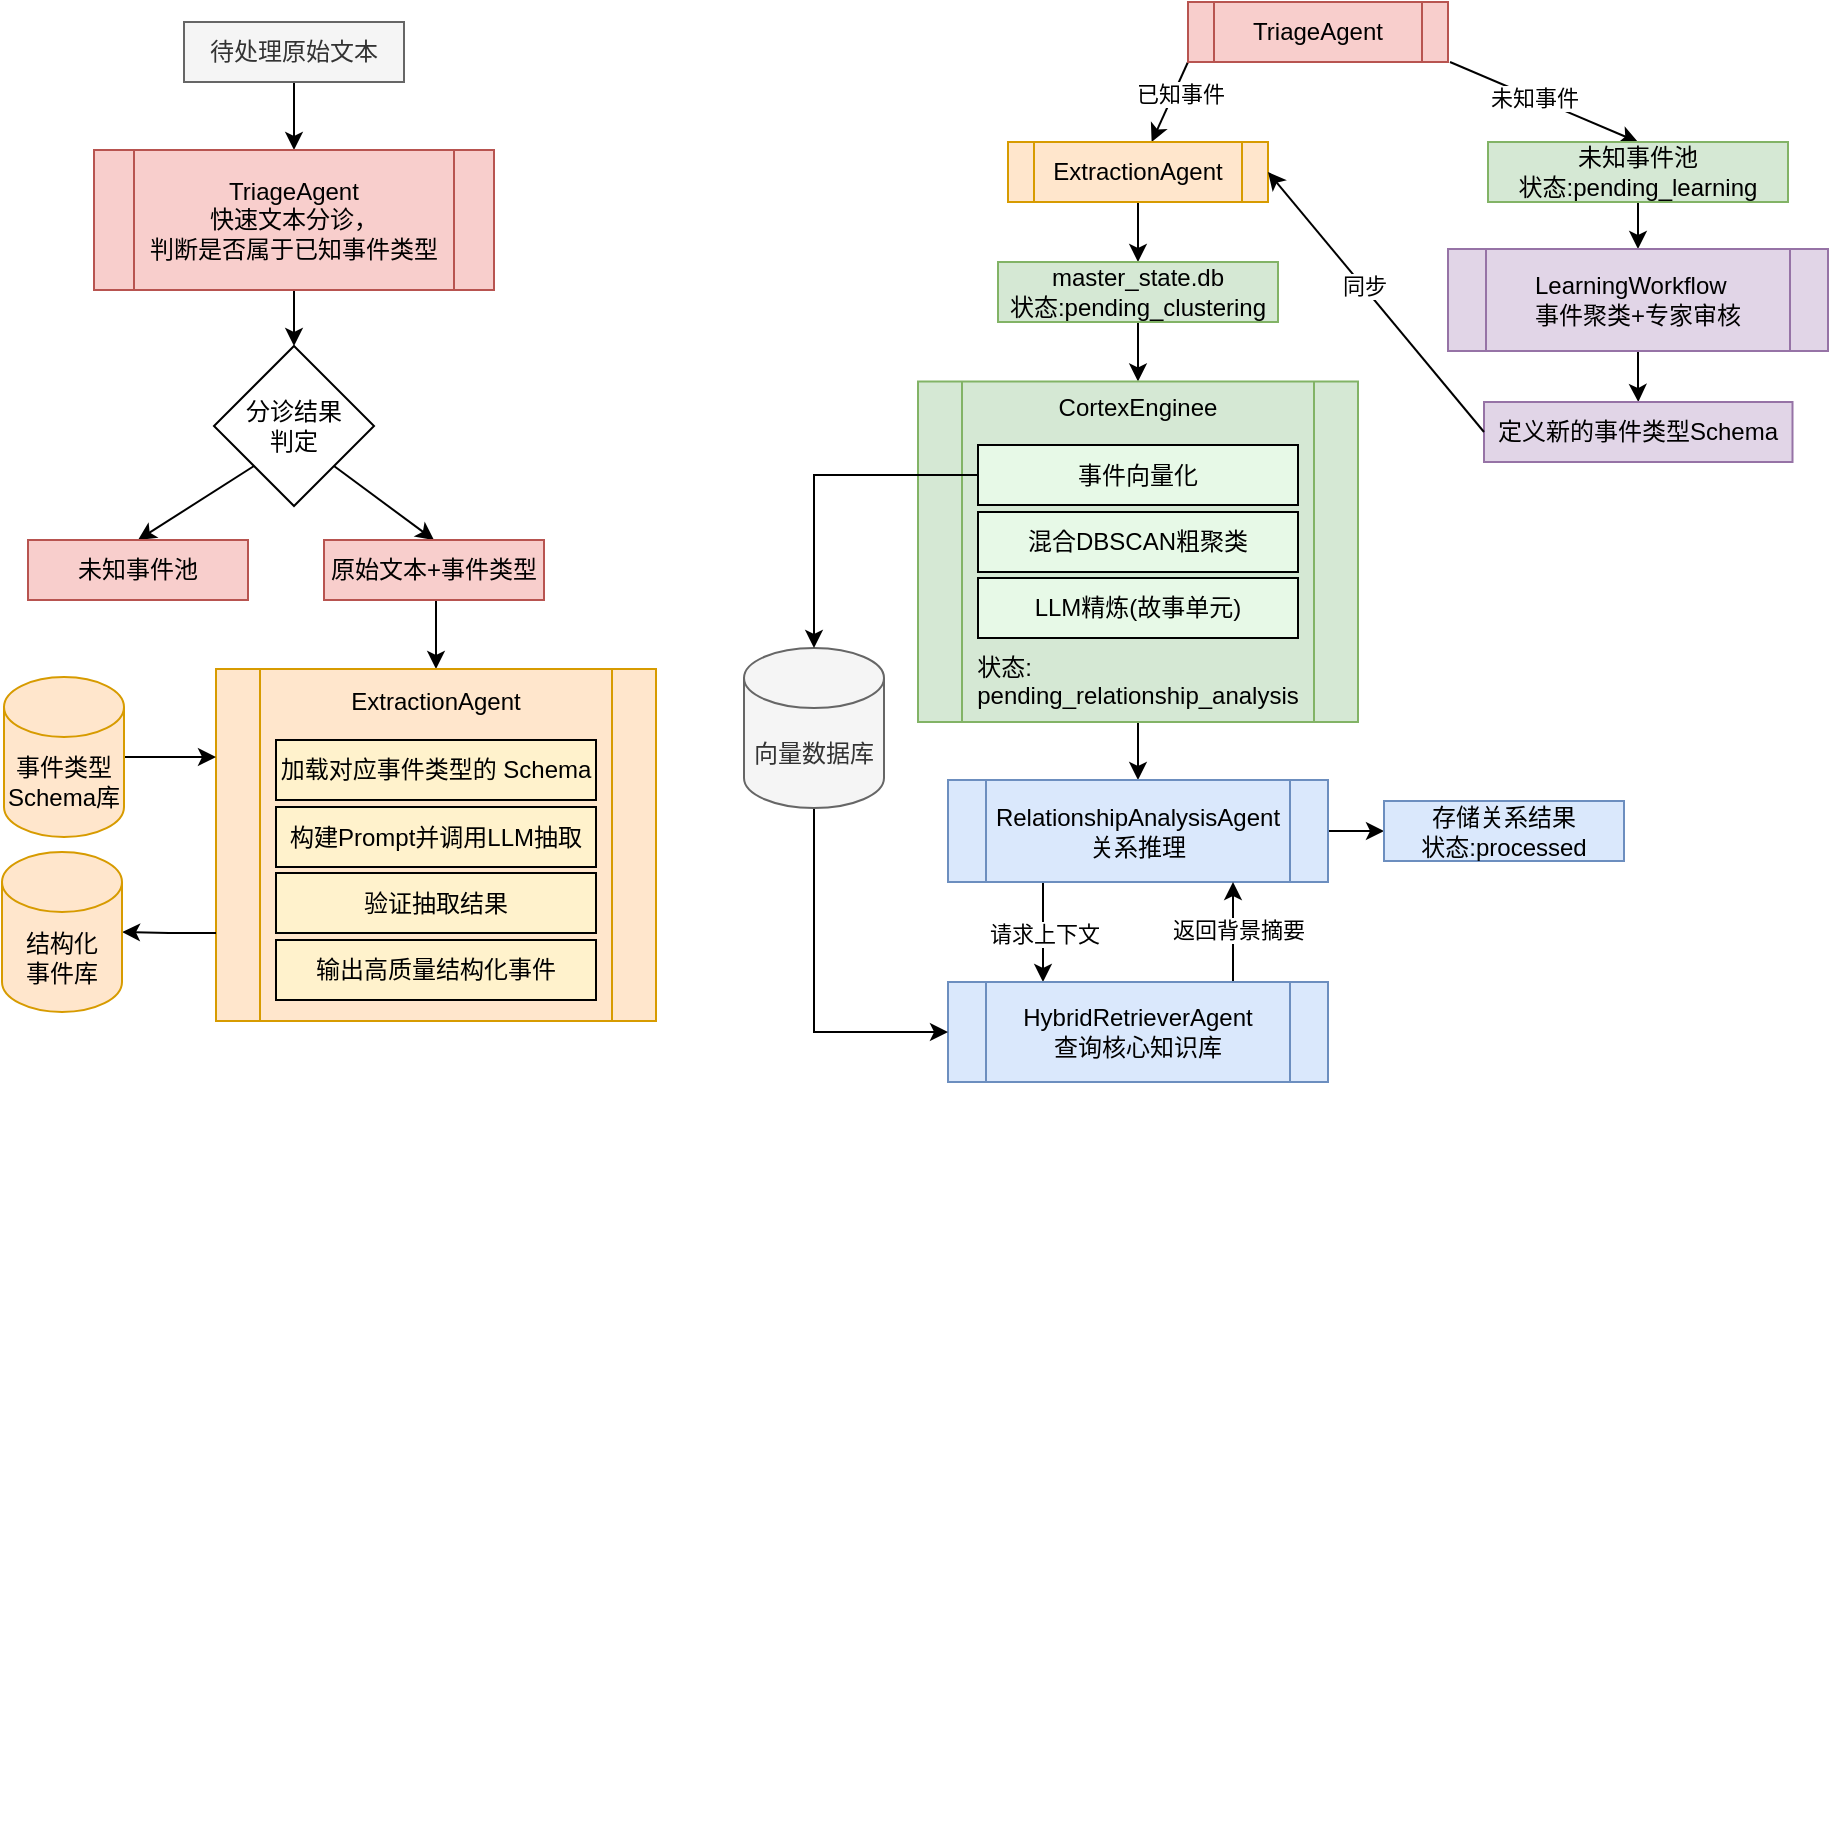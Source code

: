 <mxfile version="27.0.9">
  <diagram name="第 1 页" id="BjsocZMiWmZcgxLhUpYA">
    <mxGraphModel dx="1113" dy="779" grid="1" gridSize="10" guides="1" tooltips="1" connect="1" arrows="1" fold="1" page="1" pageScale="1" pageWidth="1169" pageHeight="827" math="0" shadow="0">
      <root>
        <mxCell id="0" />
        <mxCell id="1" parent="0" />
        <mxCell id="KyE-rH_2OmcD8lsqL2EU-29" value="" style="group" vertex="1" connectable="0" parent="1">
          <mxGeometry x="9" y="20" width="468" height="898.71" as="geometry" />
        </mxCell>
        <mxCell id="KyE-rH_2OmcD8lsqL2EU-7" style="edgeStyle=orthogonalEdgeStyle;rounded=0;orthogonalLoop=1;jettySize=auto;html=1;exitX=0.5;exitY=1;exitDx=0;exitDy=0;" edge="1" parent="KyE-rH_2OmcD8lsqL2EU-29" source="KyE-rH_2OmcD8lsqL2EU-3" target="KyE-rH_2OmcD8lsqL2EU-5">
          <mxGeometry relative="1" as="geometry" />
        </mxCell>
        <mxCell id="KyE-rH_2OmcD8lsqL2EU-3" value="&lt;span style=&quot;text-align: left;&quot;&gt;待处理原始文本&lt;/span&gt;" style="rounded=0;whiteSpace=wrap;html=1;fillColor=#f5f5f5;fontColor=#333333;strokeColor=#666666;" vertex="1" parent="KyE-rH_2OmcD8lsqL2EU-29">
          <mxGeometry x="91" width="110" height="30" as="geometry" />
        </mxCell>
        <mxCell id="KyE-rH_2OmcD8lsqL2EU-8" style="edgeStyle=orthogonalEdgeStyle;rounded=0;orthogonalLoop=1;jettySize=auto;html=1;exitX=0.5;exitY=1;exitDx=0;exitDy=0;entryX=0.5;entryY=0;entryDx=0;entryDy=0;" edge="1" parent="KyE-rH_2OmcD8lsqL2EU-29" source="KyE-rH_2OmcD8lsqL2EU-5" target="KyE-rH_2OmcD8lsqL2EU-6">
          <mxGeometry relative="1" as="geometry" />
        </mxCell>
        <mxCell id="KyE-rH_2OmcD8lsqL2EU-5" value="&lt;span style=&quot;text-align: left;&quot;&gt;TriageAgent&lt;/span&gt;&lt;div&gt;&lt;span style=&quot;text-align: left;&quot;&gt;快速文本分诊，&lt;/span&gt;&lt;/div&gt;&lt;div&gt;&lt;span style=&quot;text-align: left;&quot;&gt;判断是否属于已知事件类型&lt;/span&gt;&lt;/div&gt;" style="shape=process;whiteSpace=wrap;html=1;backgroundOutline=1;fillColor=#f8cecc;strokeColor=#b85450;" vertex="1" parent="KyE-rH_2OmcD8lsqL2EU-29">
          <mxGeometry x="46" y="64" width="200" height="70" as="geometry" />
        </mxCell>
        <mxCell id="KyE-rH_2OmcD8lsqL2EU-12" style="rounded=0;orthogonalLoop=1;jettySize=auto;html=1;exitX=0;exitY=1;exitDx=0;exitDy=0;entryX=0.5;entryY=0;entryDx=0;entryDy=0;" edge="1" parent="KyE-rH_2OmcD8lsqL2EU-29" source="KyE-rH_2OmcD8lsqL2EU-6" target="KyE-rH_2OmcD8lsqL2EU-11">
          <mxGeometry relative="1" as="geometry" />
        </mxCell>
        <mxCell id="KyE-rH_2OmcD8lsqL2EU-14" style="rounded=0;orthogonalLoop=1;jettySize=auto;html=1;exitX=1;exitY=1;exitDx=0;exitDy=0;entryX=0.5;entryY=0;entryDx=0;entryDy=0;" edge="1" parent="KyE-rH_2OmcD8lsqL2EU-29" source="KyE-rH_2OmcD8lsqL2EU-6" target="KyE-rH_2OmcD8lsqL2EU-13">
          <mxGeometry relative="1" as="geometry" />
        </mxCell>
        <mxCell id="KyE-rH_2OmcD8lsqL2EU-6" value="分诊结果&lt;div&gt;判定&lt;/div&gt;" style="rhombus;whiteSpace=wrap;html=1;" vertex="1" parent="KyE-rH_2OmcD8lsqL2EU-29">
          <mxGeometry x="106" y="162" width="80" height="80" as="geometry" />
        </mxCell>
        <mxCell id="KyE-rH_2OmcD8lsqL2EU-11" value="&lt;span style=&quot;text-align: left;&quot;&gt;未知事件池&lt;/span&gt;" style="rounded=0;whiteSpace=wrap;html=1;fillColor=#f8cecc;strokeColor=#b85450;" vertex="1" parent="KyE-rH_2OmcD8lsqL2EU-29">
          <mxGeometry x="13" y="259" width="110" height="30" as="geometry" />
        </mxCell>
        <mxCell id="KyE-rH_2OmcD8lsqL2EU-26" style="edgeStyle=orthogonalEdgeStyle;rounded=0;orthogonalLoop=1;jettySize=auto;html=1;exitX=0.5;exitY=1;exitDx=0;exitDy=0;entryX=0.5;entryY=0;entryDx=0;entryDy=0;" edge="1" parent="KyE-rH_2OmcD8lsqL2EU-29" source="KyE-rH_2OmcD8lsqL2EU-13" target="KyE-rH_2OmcD8lsqL2EU-15">
          <mxGeometry relative="1" as="geometry" />
        </mxCell>
        <mxCell id="KyE-rH_2OmcD8lsqL2EU-13" value="&lt;div style=&quot;text-align: left;&quot;&gt;&lt;span style=&quot;background-color: transparent; color: light-dark(rgb(0, 0, 0), rgb(255, 255, 255));&quot;&gt;原始文本+事件类型&lt;/span&gt;&lt;/div&gt;" style="rounded=0;whiteSpace=wrap;html=1;fillColor=#f8cecc;strokeColor=#b85450;" vertex="1" parent="KyE-rH_2OmcD8lsqL2EU-29">
          <mxGeometry x="161" y="259" width="110" height="30" as="geometry" />
        </mxCell>
        <mxCell id="KyE-rH_2OmcD8lsqL2EU-15" value="&lt;span style=&quot;text-align: left;&quot;&gt;ExtractionAgent&lt;/span&gt;&lt;div&gt;&lt;span style=&quot;text-align: left;&quot;&gt;&lt;br&gt;&lt;/span&gt;&lt;/div&gt;&lt;div&gt;&lt;span style=&quot;text-align: left;&quot;&gt;&lt;br&gt;&lt;/span&gt;&lt;/div&gt;&lt;div&gt;&lt;span style=&quot;text-align: left;&quot;&gt;&lt;br&gt;&lt;/span&gt;&lt;/div&gt;&lt;div&gt;&lt;span style=&quot;text-align: left;&quot;&gt;&lt;br&gt;&lt;/span&gt;&lt;/div&gt;&lt;div&gt;&lt;span style=&quot;text-align: left;&quot;&gt;&lt;br&gt;&lt;/span&gt;&lt;/div&gt;&lt;div&gt;&lt;span style=&quot;text-align: left;&quot;&gt;&lt;br&gt;&lt;/span&gt;&lt;/div&gt;&lt;div&gt;&lt;span style=&quot;text-align: left;&quot;&gt;&lt;br&gt;&lt;/span&gt;&lt;/div&gt;&lt;div&gt;&lt;span style=&quot;text-align: left;&quot;&gt;&lt;br&gt;&lt;/span&gt;&lt;/div&gt;&lt;div&gt;&lt;span style=&quot;text-align: left;&quot;&gt;&lt;br&gt;&lt;/span&gt;&lt;/div&gt;&lt;div&gt;&lt;span style=&quot;text-align: left;&quot;&gt;&lt;br&gt;&lt;/span&gt;&lt;/div&gt;" style="shape=process;whiteSpace=wrap;html=1;backgroundOutline=1;fillColor=#ffe6cc;strokeColor=#d79b00;" vertex="1" parent="KyE-rH_2OmcD8lsqL2EU-29">
          <mxGeometry x="107" y="323.5" width="220" height="176" as="geometry" />
        </mxCell>
        <mxCell id="KyE-rH_2OmcD8lsqL2EU-18" style="edgeStyle=orthogonalEdgeStyle;rounded=0;orthogonalLoop=1;jettySize=auto;html=1;exitX=1;exitY=0.5;exitDx=0;exitDy=0;exitPerimeter=0;entryX=0;entryY=0.5;entryDx=0;entryDy=0;" edge="1" parent="KyE-rH_2OmcD8lsqL2EU-29" source="KyE-rH_2OmcD8lsqL2EU-16">
          <mxGeometry relative="1" as="geometry">
            <mxPoint x="107" y="367.5" as="targetPoint" />
          </mxGeometry>
        </mxCell>
        <mxCell id="KyE-rH_2OmcD8lsqL2EU-16" value="事件类型&lt;div&gt;Schema库&lt;/div&gt;" style="shape=cylinder3;whiteSpace=wrap;html=1;boundedLbl=1;backgroundOutline=1;size=15;fillColor=#ffe6cc;strokeColor=#d79b00;" vertex="1" parent="KyE-rH_2OmcD8lsqL2EU-29">
          <mxGeometry x="1" y="327.5" width="60" height="80" as="geometry" />
        </mxCell>
        <mxCell id="KyE-rH_2OmcD8lsqL2EU-19" value="&lt;span style=&quot;text-align: left;&quot;&gt;加载对应事件类型的 Schema&lt;/span&gt;" style="rounded=0;whiteSpace=wrap;html=1;fillColor=#FFF2CC;" vertex="1" parent="KyE-rH_2OmcD8lsqL2EU-29">
          <mxGeometry x="137" y="359" width="160" height="30" as="geometry" />
        </mxCell>
        <mxCell id="KyE-rH_2OmcD8lsqL2EU-22" value="&lt;span style=&quot;text-align: left;&quot;&gt;构建Prompt并调用LLM抽取&lt;/span&gt;" style="rounded=0;whiteSpace=wrap;html=1;fillColor=#FFF2CC;" vertex="1" parent="KyE-rH_2OmcD8lsqL2EU-29">
          <mxGeometry x="137" y="392.5" width="160" height="30" as="geometry" />
        </mxCell>
        <mxCell id="KyE-rH_2OmcD8lsqL2EU-24" value="&lt;span style=&quot;text-align: left;&quot;&gt;验证抽取结果&lt;/span&gt;" style="rounded=0;whiteSpace=wrap;html=1;fillColor=#FFF2CC;" vertex="1" parent="KyE-rH_2OmcD8lsqL2EU-29">
          <mxGeometry x="137" y="425.5" width="160" height="30" as="geometry" />
        </mxCell>
        <mxCell id="KyE-rH_2OmcD8lsqL2EU-25" value="&lt;span style=&quot;text-align: left;&quot;&gt;输出高质量结构化事件&lt;/span&gt;" style="rounded=0;whiteSpace=wrap;html=1;fillColor=#FFF2CC;" vertex="1" parent="KyE-rH_2OmcD8lsqL2EU-29">
          <mxGeometry x="137" y="459" width="160" height="30" as="geometry" />
        </mxCell>
        <mxCell id="KyE-rH_2OmcD8lsqL2EU-27" style="edgeStyle=orthogonalEdgeStyle;rounded=0;orthogonalLoop=1;jettySize=auto;html=1;entryX=1;entryY=0.5;entryDx=0;entryDy=0;entryPerimeter=0;exitX=0;exitY=0.75;exitDx=0;exitDy=0;" edge="1" parent="KyE-rH_2OmcD8lsqL2EU-29" source="KyE-rH_2OmcD8lsqL2EU-15" target="KyE-rH_2OmcD8lsqL2EU-28">
          <mxGeometry relative="1" as="geometry">
            <mxPoint x="106" y="454" as="targetPoint" />
            <mxPoint x="91" y="560" as="sourcePoint" />
          </mxGeometry>
        </mxCell>
        <mxCell id="KyE-rH_2OmcD8lsqL2EU-28" value="结构化&lt;div&gt;事件&lt;span style=&quot;background-color: transparent; color: light-dark(rgb(0, 0, 0), rgb(255, 255, 255));&quot;&gt;库&lt;/span&gt;&lt;/div&gt;" style="shape=cylinder3;whiteSpace=wrap;html=1;boundedLbl=1;backgroundOutline=1;size=15;fillColor=#ffe6cc;strokeColor=#d79b00;" vertex="1" parent="KyE-rH_2OmcD8lsqL2EU-29">
          <mxGeometry y="415" width="60" height="80" as="geometry" />
        </mxCell>
        <mxCell id="KyE-rH_2OmcD8lsqL2EU-36" style="rounded=0;orthogonalLoop=1;jettySize=auto;html=1;exitX=0;exitY=1;exitDx=0;exitDy=0;" edge="1" parent="1" source="KyE-rH_2OmcD8lsqL2EU-33" target="KyE-rH_2OmcD8lsqL2EU-34">
          <mxGeometry relative="1" as="geometry" />
        </mxCell>
        <mxCell id="KyE-rH_2OmcD8lsqL2EU-37" value="已知事件" style="edgeLabel;html=1;align=center;verticalAlign=middle;resizable=0;points=[];" vertex="1" connectable="0" parent="KyE-rH_2OmcD8lsqL2EU-36">
          <mxGeometry x="-0.416" y="1" relative="1" as="geometry">
            <mxPoint y="4" as="offset" />
          </mxGeometry>
        </mxCell>
        <mxCell id="KyE-rH_2OmcD8lsqL2EU-38" style="rounded=0;orthogonalLoop=1;jettySize=auto;html=1;exitX=1;exitY=1;exitDx=0;exitDy=0;entryX=0.5;entryY=0;entryDx=0;entryDy=0;" edge="1" parent="1" target="KyE-rH_2OmcD8lsqL2EU-35">
          <mxGeometry relative="1" as="geometry">
            <mxPoint x="733" y="40" as="sourcePoint" />
          </mxGeometry>
        </mxCell>
        <mxCell id="KyE-rH_2OmcD8lsqL2EU-39" value="未知事件" style="edgeLabel;html=1;align=center;verticalAlign=middle;resizable=0;points=[];" vertex="1" connectable="0" parent="KyE-rH_2OmcD8lsqL2EU-38">
          <mxGeometry x="-0.111" relative="1" as="geometry">
            <mxPoint as="offset" />
          </mxGeometry>
        </mxCell>
        <mxCell id="KyE-rH_2OmcD8lsqL2EU-33" value="&lt;span style=&quot;text-align: left;&quot;&gt;TriageAgent&lt;/span&gt;" style="shape=process;whiteSpace=wrap;html=1;backgroundOutline=1;fillColor=#f8cecc;strokeColor=#b85450;" vertex="1" parent="1">
          <mxGeometry x="602" y="10" width="130" height="30" as="geometry" />
        </mxCell>
        <mxCell id="KyE-rH_2OmcD8lsqL2EU-41" style="edgeStyle=orthogonalEdgeStyle;rounded=0;orthogonalLoop=1;jettySize=auto;html=1;exitX=0.5;exitY=1;exitDx=0;exitDy=0;entryX=0.5;entryY=0;entryDx=0;entryDy=0;" edge="1" parent="1" source="KyE-rH_2OmcD8lsqL2EU-34" target="KyE-rH_2OmcD8lsqL2EU-40">
          <mxGeometry relative="1" as="geometry" />
        </mxCell>
        <mxCell id="KyE-rH_2OmcD8lsqL2EU-34" value="&lt;span style=&quot;text-align: left;&quot;&gt;ExtractionAgent&lt;/span&gt;" style="shape=process;whiteSpace=wrap;html=1;backgroundOutline=1;fillColor=#ffe6cc;strokeColor=#d79b00;" vertex="1" parent="1">
          <mxGeometry x="512" y="80" width="130" height="30" as="geometry" />
        </mxCell>
        <mxCell id="KyE-rH_2OmcD8lsqL2EU-69" style="edgeStyle=orthogonalEdgeStyle;rounded=0;orthogonalLoop=1;jettySize=auto;html=1;exitX=0.5;exitY=1;exitDx=0;exitDy=0;entryX=0.5;entryY=0;entryDx=0;entryDy=0;" edge="1" parent="1" source="KyE-rH_2OmcD8lsqL2EU-35" target="KyE-rH_2OmcD8lsqL2EU-68">
          <mxGeometry relative="1" as="geometry" />
        </mxCell>
        <mxCell id="KyE-rH_2OmcD8lsqL2EU-35" value="&lt;span style=&quot;text-align: left;&quot;&gt;未知事件池&lt;/span&gt;&lt;div&gt;&lt;span style=&quot;text-align: left;&quot;&gt;状态:pending_learning&lt;/span&gt;&lt;/div&gt;" style="rounded=0;whiteSpace=wrap;html=1;fillColor=#d5e8d4;strokeColor=#82b366;" vertex="1" parent="1">
          <mxGeometry x="752" y="80" width="150" height="30" as="geometry" />
        </mxCell>
        <mxCell id="KyE-rH_2OmcD8lsqL2EU-48" style="edgeStyle=orthogonalEdgeStyle;rounded=0;orthogonalLoop=1;jettySize=auto;html=1;exitX=0.5;exitY=1;exitDx=0;exitDy=0;entryX=0.5;entryY=0;entryDx=0;entryDy=0;" edge="1" parent="1" source="KyE-rH_2OmcD8lsqL2EU-40" target="KyE-rH_2OmcD8lsqL2EU-44">
          <mxGeometry relative="1" as="geometry" />
        </mxCell>
        <mxCell id="KyE-rH_2OmcD8lsqL2EU-40" value="&lt;span style=&quot;text-align: left;&quot;&gt;master_state.db&lt;/span&gt;&lt;div&gt;&lt;span style=&quot;text-align: left;&quot;&gt;状态:pending_clustering&lt;/span&gt;&lt;/div&gt;" style="rounded=0;whiteSpace=wrap;html=1;fillColor=#d5e8d4;strokeColor=#82b366;" vertex="1" parent="1">
          <mxGeometry x="507" y="140" width="140" height="30" as="geometry" />
        </mxCell>
        <mxCell id="KyE-rH_2OmcD8lsqL2EU-50" value="" style="edgeStyle=orthogonalEdgeStyle;rounded=0;orthogonalLoop=1;jettySize=auto;html=1;" edge="1" parent="1" source="KyE-rH_2OmcD8lsqL2EU-44" target="KyE-rH_2OmcD8lsqL2EU-49">
          <mxGeometry relative="1" as="geometry" />
        </mxCell>
        <mxCell id="KyE-rH_2OmcD8lsqL2EU-44" value="&lt;div&gt;&lt;span style=&quot;text-align: left;&quot;&gt;CortexEnginee&lt;/span&gt;&lt;/div&gt;&lt;div&gt;&lt;br&gt;&lt;/div&gt;&lt;div&gt;&lt;span style=&quot;text-align: left;&quot;&gt;&lt;br&gt;&lt;/span&gt;&lt;/div&gt;&lt;div&gt;&lt;span style=&quot;text-align: left;&quot;&gt;&lt;br&gt;&lt;/span&gt;&lt;/div&gt;&lt;div&gt;&lt;span style=&quot;text-align: left;&quot;&gt;&lt;br&gt;&lt;/span&gt;&lt;/div&gt;&lt;div&gt;&lt;span style=&quot;text-align: left;&quot;&gt;&lt;br&gt;&lt;/span&gt;&lt;/div&gt;&lt;div&gt;&lt;br&gt;&lt;/div&gt;&lt;div&gt;&lt;span style=&quot;text-align: left;&quot;&gt;&lt;br&gt;&lt;/span&gt;&lt;/div&gt;&lt;div&gt;&lt;span style=&quot;text-align: left;&quot;&gt;&lt;br&gt;&lt;/span&gt;&lt;/div&gt;&lt;div style=&quot;text-align: left;&quot;&gt;状态:&lt;/div&gt;&lt;div style=&quot;text-align: left;&quot;&gt;pending_relationship_analysis&lt;/div&gt;" style="shape=process;whiteSpace=wrap;html=1;backgroundOutline=1;fillColor=#d5e8d4;strokeColor=#82b366;" vertex="1" parent="1">
          <mxGeometry x="467" y="199.75" width="220" height="170.25" as="geometry" />
        </mxCell>
        <mxCell id="KyE-rH_2OmcD8lsqL2EU-45" value="&lt;span style=&quot;text-align: left;&quot;&gt;事件向量化&lt;/span&gt;" style="rounded=0;whiteSpace=wrap;html=1;fillColor=light-dark(#e7f9e7, #1f2f1e);" vertex="1" parent="1">
          <mxGeometry x="497" y="231.5" width="160" height="30" as="geometry" />
        </mxCell>
        <mxCell id="KyE-rH_2OmcD8lsqL2EU-46" value="&lt;span style=&quot;text-align: left;&quot;&gt;混合DBSCAN粗聚类&lt;/span&gt;" style="rounded=0;whiteSpace=wrap;html=1;fillColor=light-dark(#e7f9e7, #1f2f1e);" vertex="1" parent="1">
          <mxGeometry x="497" y="265" width="160" height="30" as="geometry" />
        </mxCell>
        <mxCell id="KyE-rH_2OmcD8lsqL2EU-47" value="&lt;span style=&quot;text-align: left;&quot;&gt;LLM精炼(故事单元)&lt;/span&gt;" style="rounded=0;whiteSpace=wrap;html=1;fillColor=light-dark(#e7f9e7, #1f2f1e);" vertex="1" parent="1">
          <mxGeometry x="497" y="298" width="160" height="30" as="geometry" />
        </mxCell>
        <mxCell id="KyE-rH_2OmcD8lsqL2EU-53" style="edgeStyle=orthogonalEdgeStyle;rounded=0;orthogonalLoop=1;jettySize=auto;html=1;exitX=0.25;exitY=1;exitDx=0;exitDy=0;entryX=0.25;entryY=0;entryDx=0;entryDy=0;" edge="1" parent="1" source="KyE-rH_2OmcD8lsqL2EU-49" target="KyE-rH_2OmcD8lsqL2EU-51">
          <mxGeometry relative="1" as="geometry" />
        </mxCell>
        <mxCell id="KyE-rH_2OmcD8lsqL2EU-54" value="请求上下文" style="edgeLabel;html=1;align=center;verticalAlign=middle;resizable=0;points=[];" vertex="1" connectable="0" parent="KyE-rH_2OmcD8lsqL2EU-53">
          <mxGeometry x="0.015" relative="1" as="geometry">
            <mxPoint as="offset" />
          </mxGeometry>
        </mxCell>
        <mxCell id="KyE-rH_2OmcD8lsqL2EU-63" style="edgeStyle=orthogonalEdgeStyle;rounded=0;orthogonalLoop=1;jettySize=auto;html=1;exitX=1;exitY=0.5;exitDx=0;exitDy=0;entryX=0;entryY=0.5;entryDx=0;entryDy=0;" edge="1" parent="1" source="KyE-rH_2OmcD8lsqL2EU-49" target="KyE-rH_2OmcD8lsqL2EU-62">
          <mxGeometry relative="1" as="geometry" />
        </mxCell>
        <mxCell id="KyE-rH_2OmcD8lsqL2EU-49" value="&lt;span style=&quot;text-align: left;&quot;&gt;RelationshipAnalysisAgent&lt;/span&gt;&lt;div style=&quot;&quot;&gt;关系推理&lt;/div&gt;" style="shape=process;whiteSpace=wrap;html=1;backgroundOutline=1;fillColor=#dae8fc;strokeColor=#6c8ebf;" vertex="1" parent="1">
          <mxGeometry x="482" y="399" width="190" height="51" as="geometry" />
        </mxCell>
        <mxCell id="KyE-rH_2OmcD8lsqL2EU-55" style="edgeStyle=orthogonalEdgeStyle;rounded=0;orthogonalLoop=1;jettySize=auto;html=1;exitX=0.75;exitY=0;exitDx=0;exitDy=0;entryX=0.75;entryY=1;entryDx=0;entryDy=0;" edge="1" parent="1" source="KyE-rH_2OmcD8lsqL2EU-51" target="KyE-rH_2OmcD8lsqL2EU-49">
          <mxGeometry relative="1" as="geometry" />
        </mxCell>
        <mxCell id="KyE-rH_2OmcD8lsqL2EU-56" value="返回背景摘要" style="edgeLabel;html=1;align=center;verticalAlign=middle;resizable=0;points=[];" vertex="1" connectable="0" parent="KyE-rH_2OmcD8lsqL2EU-55">
          <mxGeometry x="0.043" y="-2" relative="1" as="geometry">
            <mxPoint as="offset" />
          </mxGeometry>
        </mxCell>
        <mxCell id="KyE-rH_2OmcD8lsqL2EU-51" value="&lt;span style=&quot;text-align: left;&quot;&gt;HybridRetrieverAgent&lt;/span&gt;&lt;div&gt;&lt;span style=&quot;text-align: left;&quot;&gt;查询核心知识库&lt;/span&gt;&lt;/div&gt;" style="shape=process;whiteSpace=wrap;html=1;backgroundOutline=1;fillColor=#dae8fc;strokeColor=#6c8ebf;" vertex="1" parent="1">
          <mxGeometry x="482" y="500" width="190" height="50" as="geometry" />
        </mxCell>
        <mxCell id="KyE-rH_2OmcD8lsqL2EU-59" style="edgeStyle=orthogonalEdgeStyle;rounded=0;orthogonalLoop=1;jettySize=auto;html=1;exitX=0.5;exitY=1;exitDx=0;exitDy=0;exitPerimeter=0;entryX=0;entryY=0.5;entryDx=0;entryDy=0;" edge="1" parent="1" source="KyE-rH_2OmcD8lsqL2EU-57" target="KyE-rH_2OmcD8lsqL2EU-51">
          <mxGeometry relative="1" as="geometry" />
        </mxCell>
        <mxCell id="KyE-rH_2OmcD8lsqL2EU-57" value="&lt;div&gt;向量数据库&lt;/div&gt;" style="shape=cylinder3;whiteSpace=wrap;html=1;boundedLbl=1;backgroundOutline=1;size=15;fillColor=#f5f5f5;strokeColor=#666666;fontColor=#333333;" vertex="1" parent="1">
          <mxGeometry x="380" y="333" width="70" height="80" as="geometry" />
        </mxCell>
        <mxCell id="KyE-rH_2OmcD8lsqL2EU-58" style="edgeStyle=orthogonalEdgeStyle;rounded=0;orthogonalLoop=1;jettySize=auto;html=1;exitX=0;exitY=0.5;exitDx=0;exitDy=0;entryX=0.5;entryY=0;entryDx=0;entryDy=0;entryPerimeter=0;" edge="1" parent="1" source="KyE-rH_2OmcD8lsqL2EU-45" target="KyE-rH_2OmcD8lsqL2EU-57">
          <mxGeometry relative="1" as="geometry" />
        </mxCell>
        <mxCell id="KyE-rH_2OmcD8lsqL2EU-62" value="&lt;div style=&quot;&quot;&gt;&lt;span style=&quot;background-color: transparent; color: light-dark(rgb(0, 0, 0), rgb(255, 255, 255));&quot;&gt;存储关系结果&lt;/span&gt;&lt;/div&gt;&lt;div&gt;&lt;span style=&quot;text-align: left;&quot;&gt;状态:processed&lt;/span&gt;&lt;/div&gt;" style="rounded=0;whiteSpace=wrap;html=1;fillColor=#dae8fc;strokeColor=#6c8ebf;" vertex="1" parent="1">
          <mxGeometry x="700" y="409.5" width="120" height="30" as="geometry" />
        </mxCell>
        <mxCell id="KyE-rH_2OmcD8lsqL2EU-72" style="edgeStyle=orthogonalEdgeStyle;rounded=0;orthogonalLoop=1;jettySize=auto;html=1;exitX=0.5;exitY=1;exitDx=0;exitDy=0;" edge="1" parent="1" source="KyE-rH_2OmcD8lsqL2EU-68" target="KyE-rH_2OmcD8lsqL2EU-71">
          <mxGeometry relative="1" as="geometry" />
        </mxCell>
        <mxCell id="KyE-rH_2OmcD8lsqL2EU-68" value="&lt;div style=&quot;text-align: left;&quot;&gt;LearningWorkflow&lt;/div&gt;&lt;div style=&quot;text-align: left;&quot;&gt;事件聚类+专家审核&lt;/div&gt;" style="shape=process;whiteSpace=wrap;html=1;backgroundOutline=1;fillColor=#e1d5e7;strokeColor=#9673a6;" vertex="1" parent="1">
          <mxGeometry x="732" y="133.5" width="190" height="51" as="geometry" />
        </mxCell>
        <mxCell id="KyE-rH_2OmcD8lsqL2EU-71" value="&lt;div style=&quot;&quot;&gt;定义新的事件类型Schema&lt;/div&gt;" style="rounded=0;whiteSpace=wrap;html=1;fillColor=#e1d5e7;strokeColor=#9673a6;" vertex="1" parent="1">
          <mxGeometry x="750" y="210" width="154.25" height="30" as="geometry" />
        </mxCell>
        <mxCell id="KyE-rH_2OmcD8lsqL2EU-73" value="" style="endArrow=classic;html=1;rounded=0;exitX=0;exitY=0.5;exitDx=0;exitDy=0;entryX=1;entryY=0.5;entryDx=0;entryDy=0;" edge="1" parent="1" source="KyE-rH_2OmcD8lsqL2EU-71" target="KyE-rH_2OmcD8lsqL2EU-34">
          <mxGeometry width="50" height="50" relative="1" as="geometry">
            <mxPoint x="660" y="370" as="sourcePoint" />
            <mxPoint x="710" y="320" as="targetPoint" />
          </mxGeometry>
        </mxCell>
        <mxCell id="KyE-rH_2OmcD8lsqL2EU-74" value="同步" style="edgeLabel;html=1;align=center;verticalAlign=middle;resizable=0;points=[];" vertex="1" connectable="0" parent="KyE-rH_2OmcD8lsqL2EU-73">
          <mxGeometry x="0.127" relative="1" as="geometry">
            <mxPoint as="offset" />
          </mxGeometry>
        </mxCell>
      </root>
    </mxGraphModel>
  </diagram>
</mxfile>
